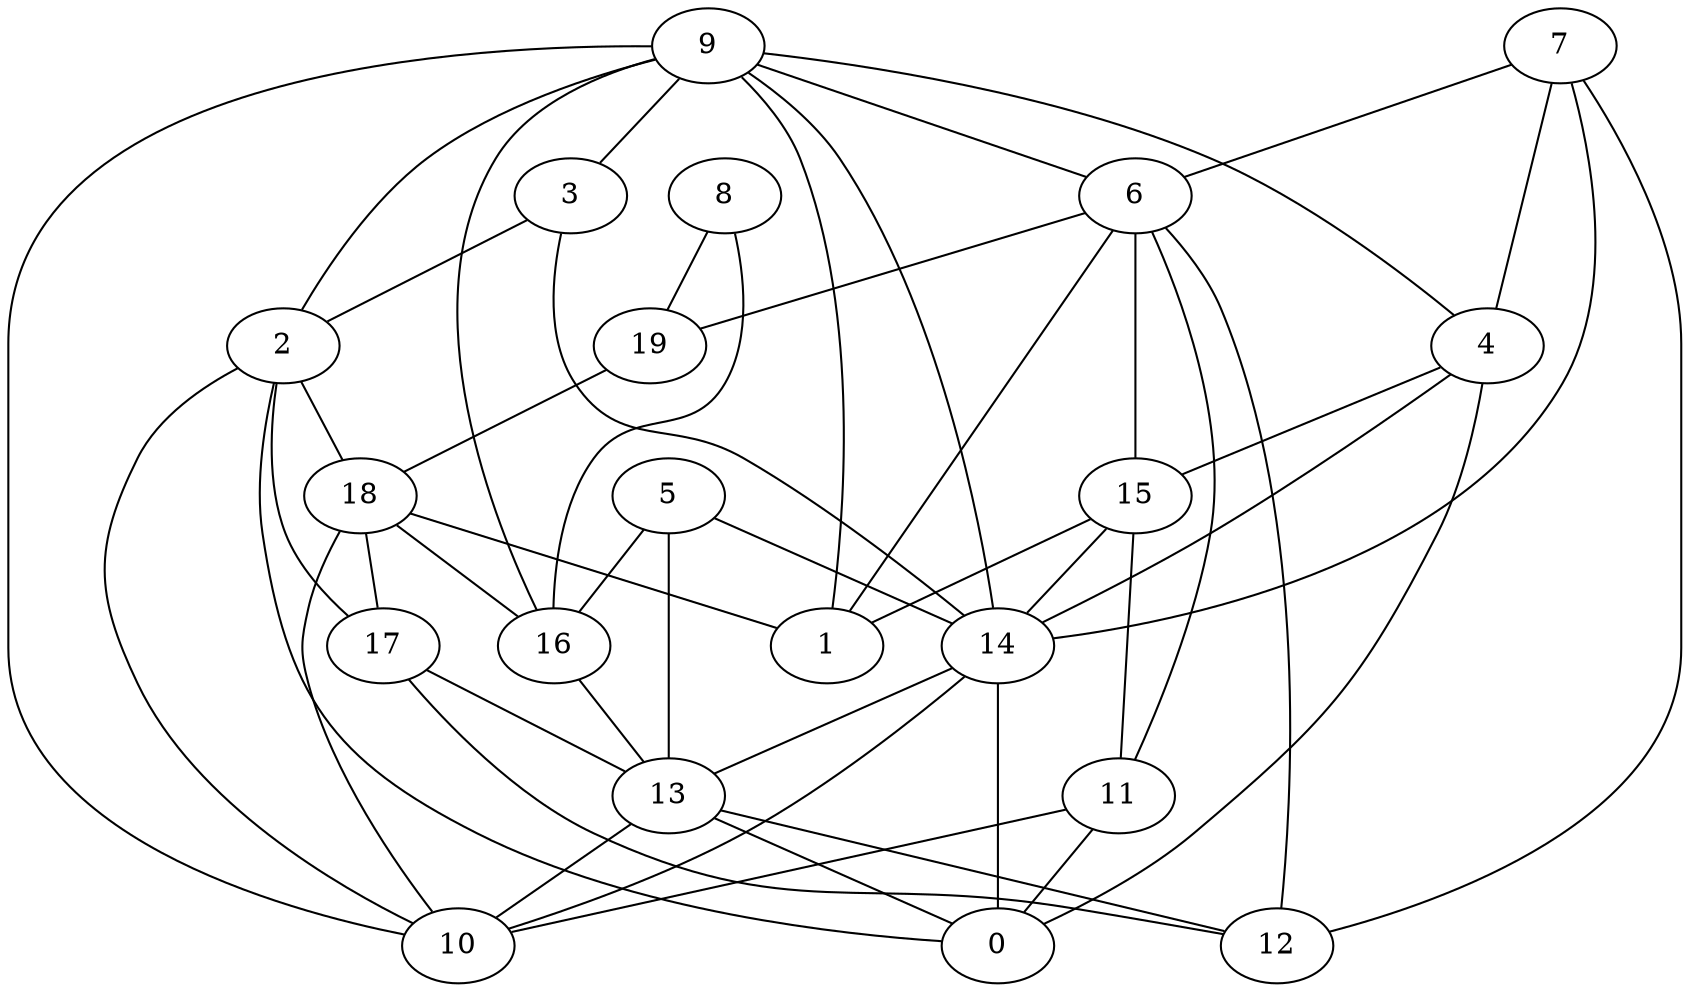 digraph GG_graph {

subgraph G_graph {
edge [color = black]
"8" -> "16" [dir = none]
"19" -> "18" [dir = none]
"15" -> "14" [dir = none]
"14" -> "13" [dir = none]
"14" -> "0" [dir = none]
"14" -> "10" [dir = none]
"2" -> "17" [dir = none]
"2" -> "18" [dir = none]
"2" -> "0" [dir = none]
"7" -> "12" [dir = none]
"7" -> "14" [dir = none]
"3" -> "2" [dir = none]
"11" -> "10" [dir = none]
"5" -> "16" [dir = none]
"9" -> "6" [dir = none]
"9" -> "1" [dir = none]
"9" -> "16" [dir = none]
"9" -> "10" [dir = none]
"4" -> "0" [dir = none]
"3" -> "14" [dir = none]
"18" -> "1" [dir = none]
"5" -> "13" [dir = none]
"6" -> "12" [dir = none]
"13" -> "0" [dir = none]
"18" -> "16" [dir = none]
"9" -> "14" [dir = none]
"8" -> "19" [dir = none]
"4" -> "14" [dir = none]
"15" -> "11" [dir = none]
"16" -> "13" [dir = none]
"9" -> "3" [dir = none]
"17" -> "12" [dir = none]
"17" -> "13" [dir = none]
"18" -> "17" [dir = none]
"6" -> "11" [dir = none]
"15" -> "1" [dir = none]
"4" -> "15" [dir = none]
"9" -> "4" [dir = none]
"2" -> "10" [dir = none]
"9" -> "2" [dir = none]
"6" -> "1" [dir = none]
"7" -> "4" [dir = none]
"11" -> "0" [dir = none]
"13" -> "10" [dir = none]
"18" -> "10" [dir = none]
"7" -> "6" [dir = none]
"13" -> "12" [dir = none]
"6" -> "19" [dir = none]
"6" -> "15" [dir = none]
"5" -> "14" [dir = none]
}

}
